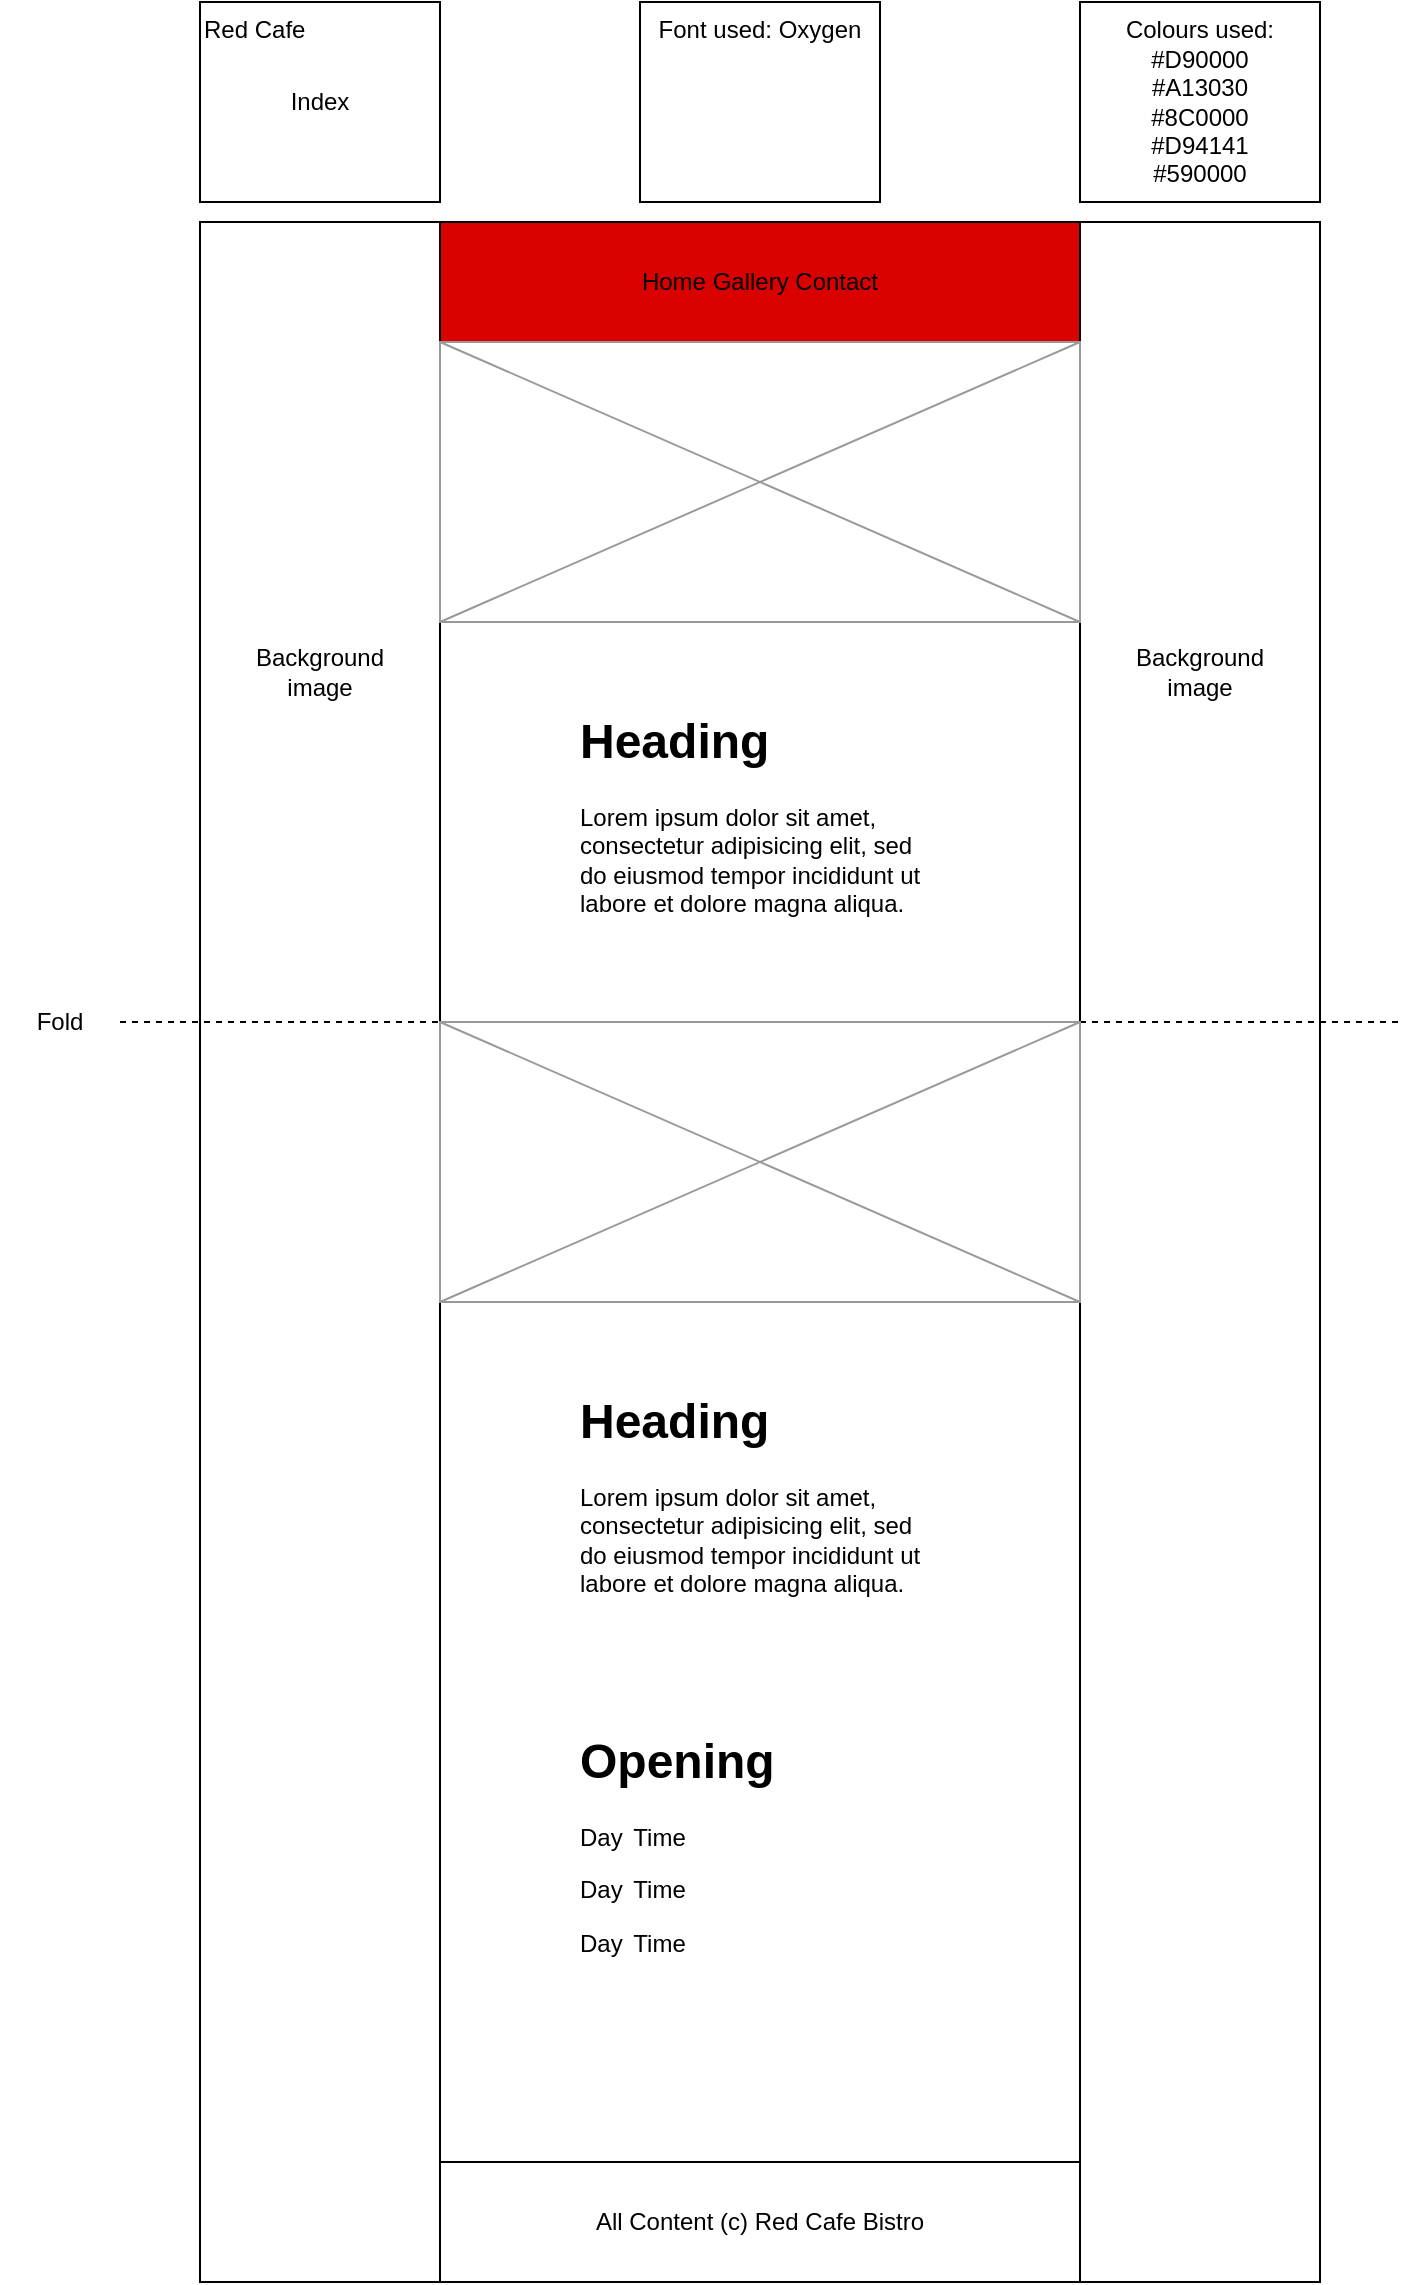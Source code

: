 <mxfile version="22.1.11" type="device">
  <diagram name="Page-1" id="u9YFtQBiOEAGp5VKIF2Y">
    <mxGraphModel dx="745" dy="1148" grid="1" gridSize="10" guides="1" tooltips="1" connect="1" arrows="1" fold="1" page="1" pageScale="1" pageWidth="827" pageHeight="1169" math="0" shadow="0">
      <root>
        <mxCell id="0" />
        <mxCell id="1" parent="0" />
        <mxCell id="2Dk7heFtjSuYPIIb7UAA-1" value="" style="rounded=0;whiteSpace=wrap;html=1;" vertex="1" parent="1">
          <mxGeometry x="120" y="200" width="560" height="1030" as="geometry" />
        </mxCell>
        <mxCell id="2Dk7heFtjSuYPIIb7UAA-2" value="Background image" style="text;html=1;strokeColor=none;fillColor=none;align=center;verticalAlign=middle;whiteSpace=wrap;rounded=0;" vertex="1" parent="1">
          <mxGeometry x="150" y="410" width="60" height="30" as="geometry" />
        </mxCell>
        <mxCell id="2Dk7heFtjSuYPIIb7UAA-3" value="Background image" style="text;html=1;strokeColor=none;fillColor=none;align=center;verticalAlign=middle;whiteSpace=wrap;rounded=0;" vertex="1" parent="1">
          <mxGeometry x="590" y="410" width="60" height="30" as="geometry" />
        </mxCell>
        <mxCell id="2Dk7heFtjSuYPIIb7UAA-4" value="" style="rounded=0;whiteSpace=wrap;html=1;" vertex="1" parent="1">
          <mxGeometry x="240" y="200" width="320" height="970" as="geometry" />
        </mxCell>
        <mxCell id="2Dk7heFtjSuYPIIb7UAA-5" value="Home Gallery Contact" style="rounded=0;whiteSpace=wrap;html=1;fillColor=#D90000;" vertex="1" parent="1">
          <mxGeometry x="240" y="200" width="320" height="60" as="geometry" />
        </mxCell>
        <mxCell id="2Dk7heFtjSuYPIIb7UAA-6" value="" style="verticalLabelPosition=bottom;shadow=0;dashed=0;align=center;html=1;verticalAlign=top;strokeWidth=1;shape=mxgraph.mockup.graphics.simpleIcon;strokeColor=#999999;" vertex="1" parent="1">
          <mxGeometry x="240" y="260" width="320" height="140" as="geometry" />
        </mxCell>
        <mxCell id="2Dk7heFtjSuYPIIb7UAA-7" value="&lt;h1&gt;Heading&lt;/h1&gt;&lt;p&gt;Lorem ipsum dolor sit amet, consectetur adipisicing elit, sed do eiusmod tempor incididunt ut labore et dolore magna aliqua.&lt;/p&gt;" style="text;html=1;strokeColor=none;fillColor=none;spacing=5;spacingTop=-20;whiteSpace=wrap;overflow=hidden;rounded=0;" vertex="1" parent="1">
          <mxGeometry x="305" y="440" width="190" height="120" as="geometry" />
        </mxCell>
        <mxCell id="2Dk7heFtjSuYPIIb7UAA-9" value="Index" style="text;html=1;strokeColor=none;fillColor=none;align=center;verticalAlign=middle;whiteSpace=wrap;rounded=0;" vertex="1" parent="1">
          <mxGeometry x="150" y="125" width="60" height="30" as="geometry" />
        </mxCell>
        <mxCell id="2Dk7heFtjSuYPIIb7UAA-10" value="" style="endArrow=none;dashed=1;html=1;rounded=0;" edge="1" parent="1">
          <mxGeometry width="50" height="50" relative="1" as="geometry">
            <mxPoint x="80" y="600" as="sourcePoint" />
            <mxPoint x="720" y="600" as="targetPoint" />
          </mxGeometry>
        </mxCell>
        <mxCell id="2Dk7heFtjSuYPIIb7UAA-11" value="" style="verticalLabelPosition=bottom;shadow=0;dashed=0;align=center;html=1;verticalAlign=top;strokeWidth=1;shape=mxgraph.mockup.graphics.simpleIcon;strokeColor=#999999;" vertex="1" parent="1">
          <mxGeometry x="240" y="600" width="320" height="140" as="geometry" />
        </mxCell>
        <mxCell id="2Dk7heFtjSuYPIIb7UAA-12" value="&lt;h1&gt;Heading&lt;/h1&gt;&lt;p&gt;Lorem ipsum dolor sit amet, consectetur adipisicing elit, sed do eiusmod tempor incididunt ut labore et dolore magna aliqua.&lt;/p&gt;" style="text;html=1;strokeColor=none;fillColor=none;spacing=5;spacingTop=-20;whiteSpace=wrap;overflow=hidden;rounded=0;" vertex="1" parent="1">
          <mxGeometry x="305" y="780" width="190" height="120" as="geometry" />
        </mxCell>
        <mxCell id="2Dk7heFtjSuYPIIb7UAA-13" value="All Content (c) Red Cafe Bistro" style="rounded=0;whiteSpace=wrap;html=1;" vertex="1" parent="1">
          <mxGeometry x="240" y="1170" width="320" height="60" as="geometry" />
        </mxCell>
        <mxCell id="2Dk7heFtjSuYPIIb7UAA-15" value="&lt;h1&gt;Opening&lt;/h1&gt;&lt;p&gt;Day&lt;span style=&quot;white-space: pre;&quot;&gt;&#x9;&lt;/span&gt;Time&lt;/p&gt;&lt;p&gt;Day&lt;span style=&quot;white-space: pre;&quot;&gt;&#x9;&lt;/span&gt;Time&lt;/p&gt;&lt;p&gt;Day&lt;span style=&quot;white-space: pre;&quot;&gt;&#x9;&lt;/span&gt;Time&lt;br&gt;&lt;/p&gt;" style="text;html=1;strokeColor=none;fillColor=none;spacing=5;spacingTop=-20;whiteSpace=wrap;overflow=hidden;rounded=0;" vertex="1" parent="1">
          <mxGeometry x="305" y="950" width="190" height="120" as="geometry" />
        </mxCell>
        <mxCell id="2Dk7heFtjSuYPIIb7UAA-16" value="&lt;div align=&quot;center&quot;&gt;Colours used:&lt;div&gt;#D90000&lt;/div&gt;#A13030&lt;br&gt;#8C0000&lt;br&gt;#D94141&lt;br&gt;#590000&lt;/div&gt;" style="text;html=1;strokeColor=default;fillColor=none;align=center;verticalAlign=middle;whiteSpace=wrap;rounded=0;perimeterSpacing=1;" vertex="1" parent="1">
          <mxGeometry x="560" y="90" width="120" height="100" as="geometry" />
        </mxCell>
        <mxCell id="2Dk7heFtjSuYPIIb7UAA-18" value="Font used: Oxygen" style="text;html=1;strokeColor=default;fillColor=none;align=center;verticalAlign=top;whiteSpace=wrap;rounded=0;perimeterSpacing=1;labelPosition=center;verticalLabelPosition=middle;" vertex="1" parent="1">
          <mxGeometry x="340" y="90" width="120" height="100" as="geometry" />
        </mxCell>
        <mxCell id="2Dk7heFtjSuYPIIb7UAA-19" value="&lt;div&gt;Red Cafe&lt;br&gt;&lt;/div&gt;" style="text;html=1;strokeColor=default;fillColor=none;align=left;verticalAlign=top;whiteSpace=wrap;rounded=0;perimeterSpacing=1;labelPosition=center;verticalLabelPosition=middle;" vertex="1" parent="1">
          <mxGeometry x="120" y="90" width="120" height="100" as="geometry" />
        </mxCell>
        <mxCell id="2Dk7heFtjSuYPIIb7UAA-20" value="Fold" style="text;html=1;strokeColor=none;fillColor=none;align=center;verticalAlign=middle;whiteSpace=wrap;rounded=0;" vertex="1" parent="1">
          <mxGeometry x="20" y="585" width="60" height="30" as="geometry" />
        </mxCell>
      </root>
    </mxGraphModel>
  </diagram>
</mxfile>
